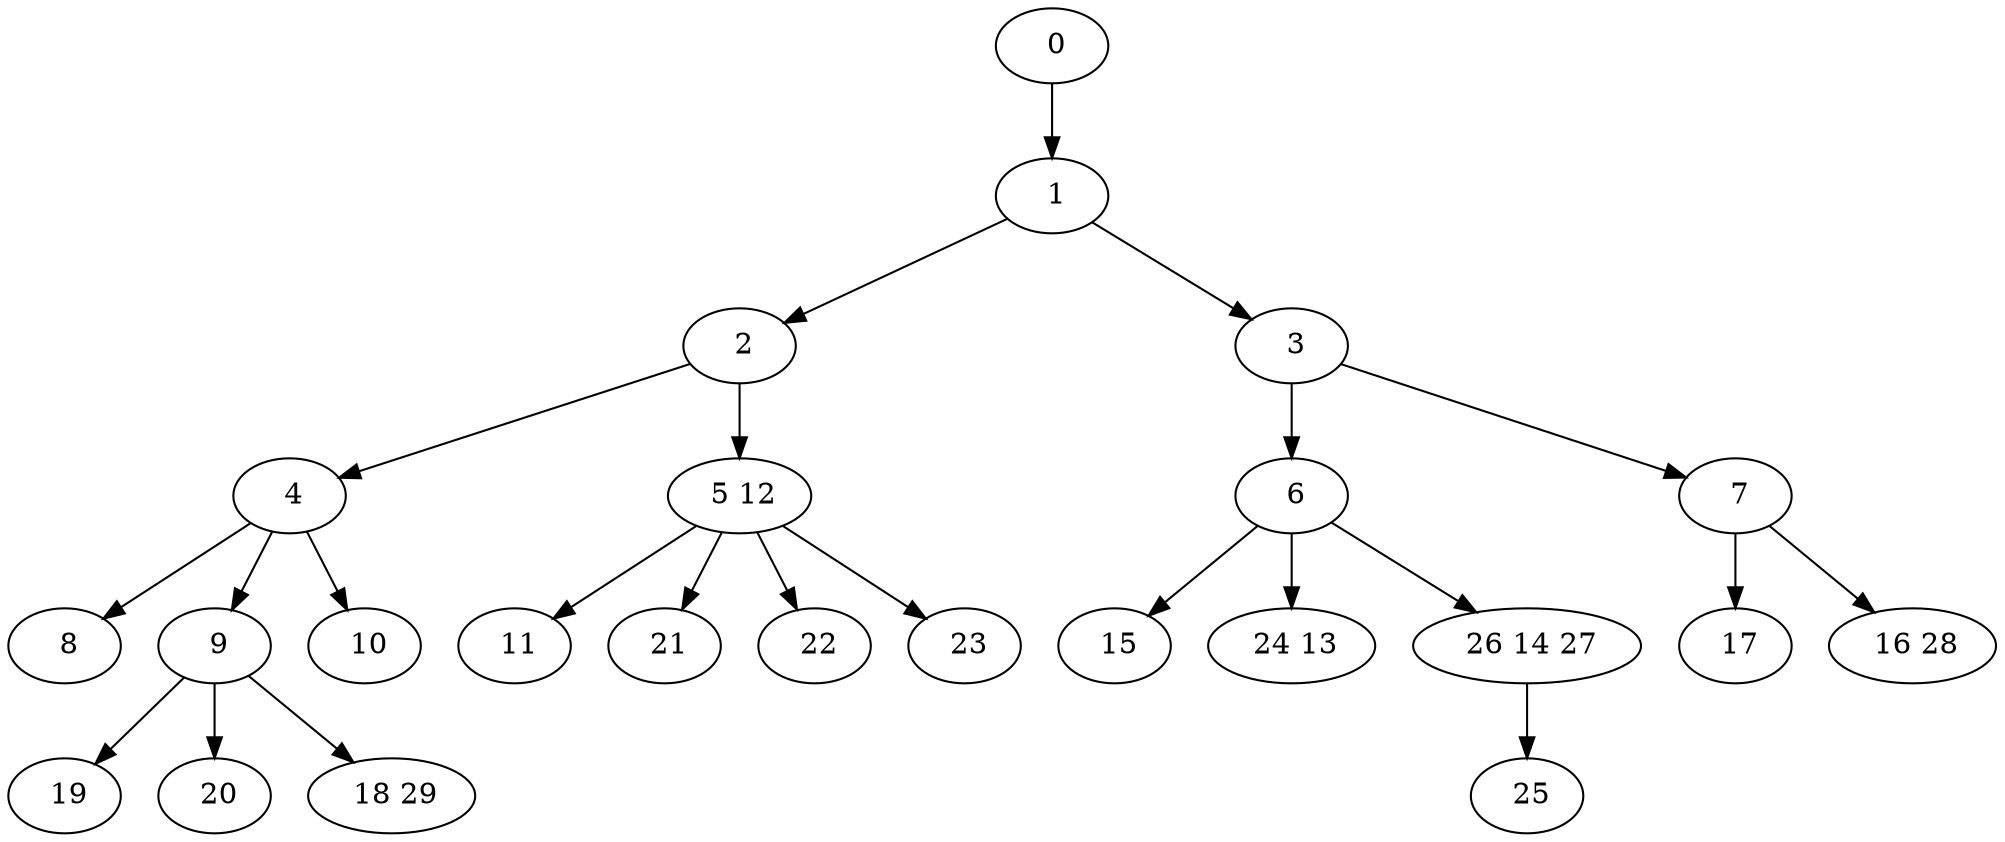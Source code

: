 digraph mytree {
" 0" -> " 1";
" 1" -> " 2";
" 1" -> " 3";
" 2" -> " 4";
" 2" -> " 5 12";
" 3" -> " 6";
" 3" -> " 7";
" 4" -> " 8";
" 4" -> " 9";
" 4" -> " 10";
" 5 12" -> " 11";
" 5 12" -> " 21";
" 5 12" -> " 22";
" 5 12" -> " 23";
" 6" -> " 15";
" 6" -> " 24 13";
" 6" -> " 26 14 27";
" 7" -> " 17";
" 7" -> " 16 28";
" 8";
" 9" -> " 19";
" 9" -> " 20";
" 9" -> " 18 29";
" 10";
" 11";
" 15";
" 24 13";
" 17";
" 16 28";
" 19";
" 20";
" 18 29";
" 21";
" 22";
" 23";
" 25";
" 26 14 27" -> " 25";
}
